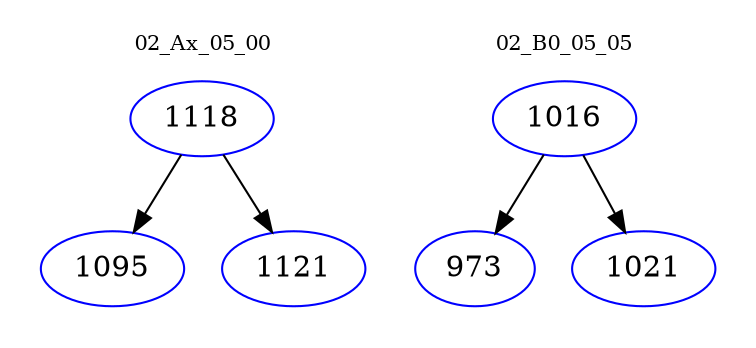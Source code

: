 digraph{
subgraph cluster_0 {
color = white
label = "02_Ax_05_00";
fontsize=10;
T0_1118 [label="1118", color="blue"]
T0_1118 -> T0_1095 [color="black"]
T0_1095 [label="1095", color="blue"]
T0_1118 -> T0_1121 [color="black"]
T0_1121 [label="1121", color="blue"]
}
subgraph cluster_1 {
color = white
label = "02_B0_05_05";
fontsize=10;
T1_1016 [label="1016", color="blue"]
T1_1016 -> T1_973 [color="black"]
T1_973 [label="973", color="blue"]
T1_1016 -> T1_1021 [color="black"]
T1_1021 [label="1021", color="blue"]
}
}
